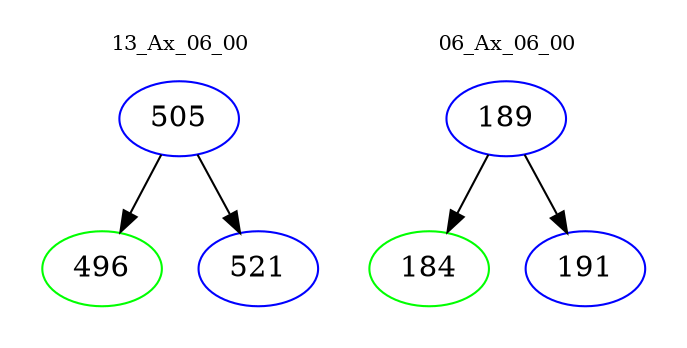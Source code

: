 digraph{
subgraph cluster_0 {
color = white
label = "13_Ax_06_00";
fontsize=10;
T0_505 [label="505", color="blue"]
T0_505 -> T0_496 [color="black"]
T0_496 [label="496", color="green"]
T0_505 -> T0_521 [color="black"]
T0_521 [label="521", color="blue"]
}
subgraph cluster_1 {
color = white
label = "06_Ax_06_00";
fontsize=10;
T1_189 [label="189", color="blue"]
T1_189 -> T1_184 [color="black"]
T1_184 [label="184", color="green"]
T1_189 -> T1_191 [color="black"]
T1_191 [label="191", color="blue"]
}
}
